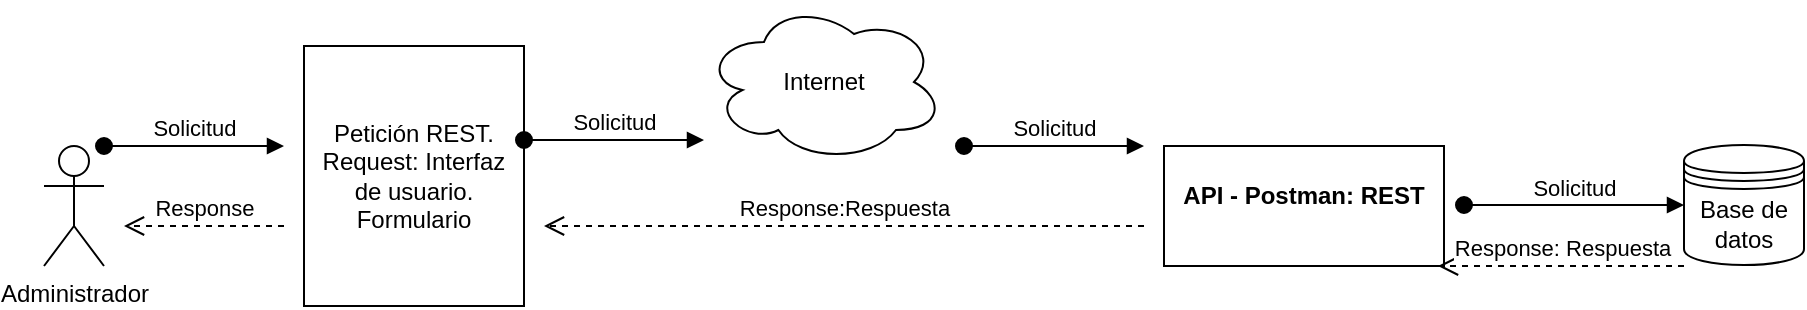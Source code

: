 <mxfile version="21.2.3" type="github">
  <diagram name="Página-1" id="CnEzgtdeOVlUt2RlIrX6">
    <mxGraphModel dx="823" dy="476" grid="1" gridSize="10" guides="1" tooltips="1" connect="1" arrows="1" fold="1" page="1" pageScale="1" pageWidth="827" pageHeight="1169" math="0" shadow="0">
      <root>
        <mxCell id="0" />
        <mxCell id="1" parent="0" />
        <mxCell id="_DzUPZlVxhs3J0NfZHTV-1" value="Administrador" style="shape=umlActor;verticalLabelPosition=bottom;verticalAlign=top;html=1;" vertex="1" parent="1">
          <mxGeometry x="50" y="600" width="30" height="60" as="geometry" />
        </mxCell>
        <mxCell id="_DzUPZlVxhs3J0NfZHTV-4" value="Petición REST. Request: Interfaz de usuario. Formulario" style="html=1;whiteSpace=wrap;" vertex="1" parent="1">
          <mxGeometry x="180" y="550" width="110" height="130" as="geometry" />
        </mxCell>
        <mxCell id="_DzUPZlVxhs3J0NfZHTV-6" value="Solicitud" style="html=1;verticalAlign=bottom;startArrow=oval;startFill=1;endArrow=block;startSize=8;edgeStyle=elbowEdgeStyle;elbow=vertical;curved=0;rounded=0;" edge="1" parent="1">
          <mxGeometry width="60" relative="1" as="geometry">
            <mxPoint x="80" y="600" as="sourcePoint" />
            <mxPoint x="170" y="600" as="targetPoint" />
          </mxGeometry>
        </mxCell>
        <mxCell id="_DzUPZlVxhs3J0NfZHTV-7" value="Internet" style="ellipse;shape=cloud;whiteSpace=wrap;html=1;" vertex="1" parent="1">
          <mxGeometry x="380" y="528" width="120" height="80" as="geometry" />
        </mxCell>
        <mxCell id="_DzUPZlVxhs3J0NfZHTV-8" value="Solicitud" style="html=1;verticalAlign=bottom;startArrow=oval;startFill=1;endArrow=block;startSize=8;edgeStyle=elbowEdgeStyle;elbow=vertical;curved=0;rounded=0;" edge="1" parent="1">
          <mxGeometry width="60" relative="1" as="geometry">
            <mxPoint x="290" y="597" as="sourcePoint" />
            <mxPoint x="380" y="597" as="targetPoint" />
          </mxGeometry>
        </mxCell>
        <mxCell id="_DzUPZlVxhs3J0NfZHTV-9" value="Solicitud" style="html=1;verticalAlign=bottom;startArrow=oval;startFill=1;endArrow=block;startSize=8;edgeStyle=elbowEdgeStyle;elbow=vertical;curved=0;rounded=0;" edge="1" parent="1">
          <mxGeometry width="60" relative="1" as="geometry">
            <mxPoint x="510" y="600" as="sourcePoint" />
            <mxPoint x="600" y="600" as="targetPoint" />
          </mxGeometry>
        </mxCell>
        <mxCell id="_DzUPZlVxhs3J0NfZHTV-10" value="&lt;p style=&quot;margin:0px;margin-top:4px;text-align:center;&quot;&gt;&lt;br&gt;&lt;b&gt;API - Postman: REST&lt;/b&gt;&lt;/p&gt;" style="verticalAlign=top;align=left;overflow=fill;fontSize=12;fontFamily=Helvetica;html=1;whiteSpace=wrap;" vertex="1" parent="1">
          <mxGeometry x="610" y="600" width="140" height="60" as="geometry" />
        </mxCell>
        <mxCell id="_DzUPZlVxhs3J0NfZHTV-11" value="Solicitud" style="html=1;verticalAlign=bottom;startArrow=oval;startFill=1;endArrow=block;startSize=8;edgeStyle=elbowEdgeStyle;elbow=vertical;curved=0;rounded=0;" edge="1" parent="1" target="_DzUPZlVxhs3J0NfZHTV-12">
          <mxGeometry width="60" relative="1" as="geometry">
            <mxPoint x="760" y="629.5" as="sourcePoint" />
            <mxPoint x="850" y="629.5" as="targetPoint" />
          </mxGeometry>
        </mxCell>
        <mxCell id="_DzUPZlVxhs3J0NfZHTV-12" value="Base de datos" style="shape=datastore;whiteSpace=wrap;html=1;" vertex="1" parent="1">
          <mxGeometry x="870" y="599.5" width="60" height="60" as="geometry" />
        </mxCell>
        <mxCell id="_DzUPZlVxhs3J0NfZHTV-13" value="Response: Respuesta" style="html=1;verticalAlign=bottom;endArrow=open;dashed=1;endSize=8;edgeStyle=elbowEdgeStyle;elbow=vertical;curved=0;rounded=0;" edge="1" parent="1">
          <mxGeometry relative="1" as="geometry">
            <mxPoint x="870" y="660" as="sourcePoint" />
            <mxPoint x="747" y="660" as="targetPoint" />
          </mxGeometry>
        </mxCell>
        <mxCell id="_DzUPZlVxhs3J0NfZHTV-14" value="Response:Respuesta" style="html=1;verticalAlign=bottom;endArrow=open;dashed=1;endSize=8;edgeStyle=elbowEdgeStyle;elbow=vertical;curved=0;rounded=0;" edge="1" parent="1">
          <mxGeometry relative="1" as="geometry">
            <mxPoint x="600" y="640" as="sourcePoint" />
            <mxPoint x="300" y="640" as="targetPoint" />
          </mxGeometry>
        </mxCell>
        <mxCell id="_DzUPZlVxhs3J0NfZHTV-15" value="Response" style="html=1;verticalAlign=bottom;endArrow=open;dashed=1;endSize=8;edgeStyle=elbowEdgeStyle;elbow=vertical;curved=0;rounded=0;" edge="1" parent="1">
          <mxGeometry relative="1" as="geometry">
            <mxPoint x="170" y="640" as="sourcePoint" />
            <mxPoint x="90" y="640" as="targetPoint" />
          </mxGeometry>
        </mxCell>
      </root>
    </mxGraphModel>
  </diagram>
</mxfile>
